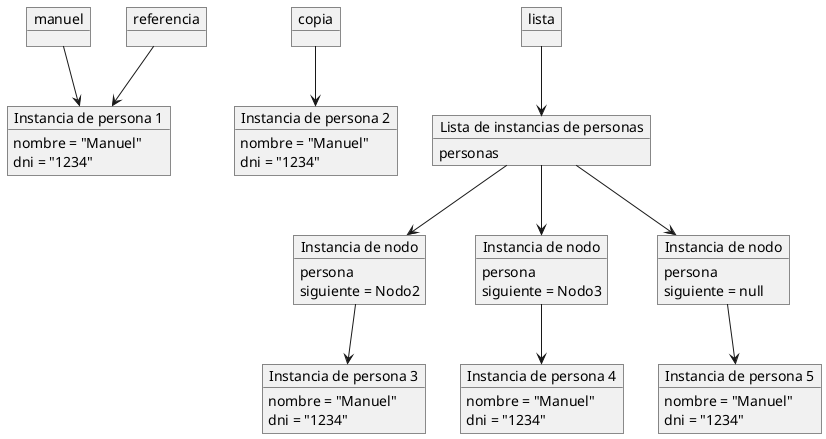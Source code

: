 @startuml
object "manuel" as Manuel
    object "copia" as Copia
    object "referencia" as Referencia
    object "lista" as Lista

    object "Instancia de persona 1" as Persona1 {
        nombre = "Manuel"
        dni = "1234"
    }

    object "Instancia de persona 2" as Persona2 {
        nombre = "Manuel"
        dni = "1234"
    }

    object "Lista de instancias de personas" as ListaInstance {
        personas
    }

    object "Instancia de nodo" as Nodo1 {
        persona
        siguiente = Nodo2
    }

    object "Instancia de persona 3" as Persona3 {
        nombre = "Manuel"
        dni = "1234"
    }

    object "Instancia de nodo" as Nodo2 {
        persona
        siguiente = Nodo3
    }

    object "Instancia de persona 4" as Persona4 {
        nombre = "Manuel"
        dni = "1234"
    }

    object "Instancia de nodo" as Nodo3 {
        persona
        siguiente = null
    }

    object "Instancia de persona 5" as Persona5 {
        nombre = "Manuel"
        dni = "1234"
    }


Manuel --> Persona1
Copia --> Persona2
Referencia --> Persona1
Lista --> ListaInstance

ListaInstance --> Nodo1
ListaInstance --> Nodo2
ListaInstance --> Nodo3
Nodo1 --> Persona3
Nodo2 --> Persona4
Nodo3 --> Persona5
@enduml